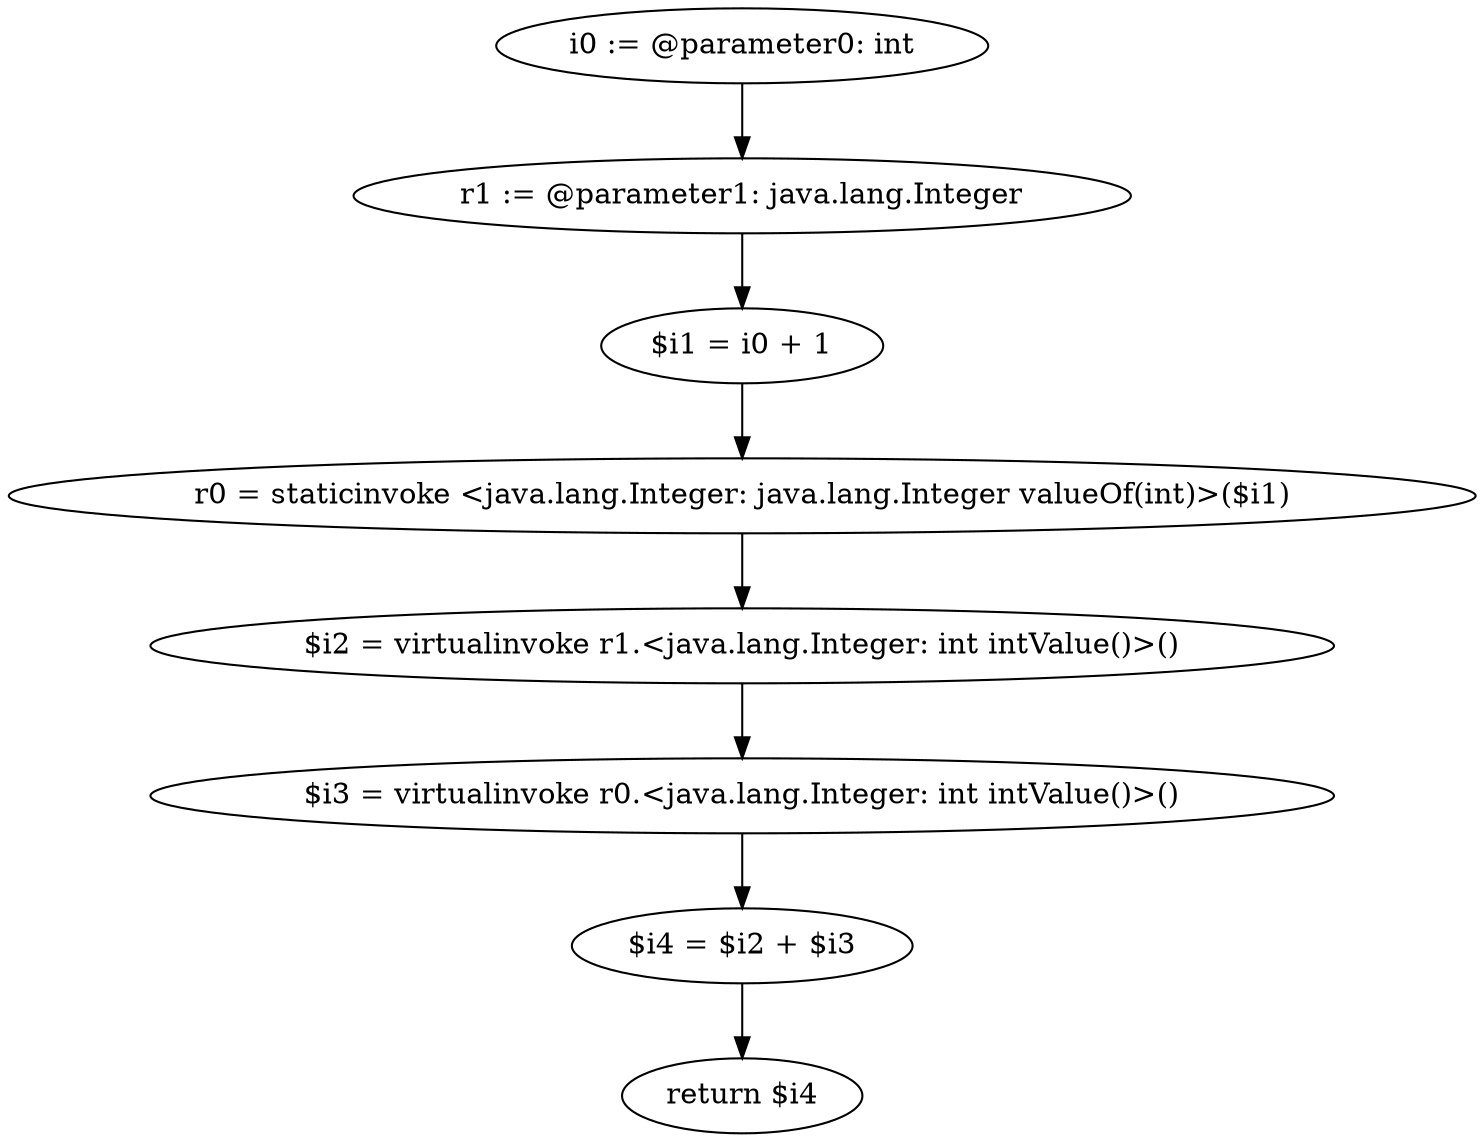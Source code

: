 digraph "unitGraph" {
    "i0 := @parameter0: int"
    "r1 := @parameter1: java.lang.Integer"
    "$i1 = i0 + 1"
    "r0 = staticinvoke <java.lang.Integer: java.lang.Integer valueOf(int)>($i1)"
    "$i2 = virtualinvoke r1.<java.lang.Integer: int intValue()>()"
    "$i3 = virtualinvoke r0.<java.lang.Integer: int intValue()>()"
    "$i4 = $i2 + $i3"
    "return $i4"
    "i0 := @parameter0: int"->"r1 := @parameter1: java.lang.Integer";
    "r1 := @parameter1: java.lang.Integer"->"$i1 = i0 + 1";
    "$i1 = i0 + 1"->"r0 = staticinvoke <java.lang.Integer: java.lang.Integer valueOf(int)>($i1)";
    "r0 = staticinvoke <java.lang.Integer: java.lang.Integer valueOf(int)>($i1)"->"$i2 = virtualinvoke r1.<java.lang.Integer: int intValue()>()";
    "$i2 = virtualinvoke r1.<java.lang.Integer: int intValue()>()"->"$i3 = virtualinvoke r0.<java.lang.Integer: int intValue()>()";
    "$i3 = virtualinvoke r0.<java.lang.Integer: int intValue()>()"->"$i4 = $i2 + $i3";
    "$i4 = $i2 + $i3"->"return $i4";
}
